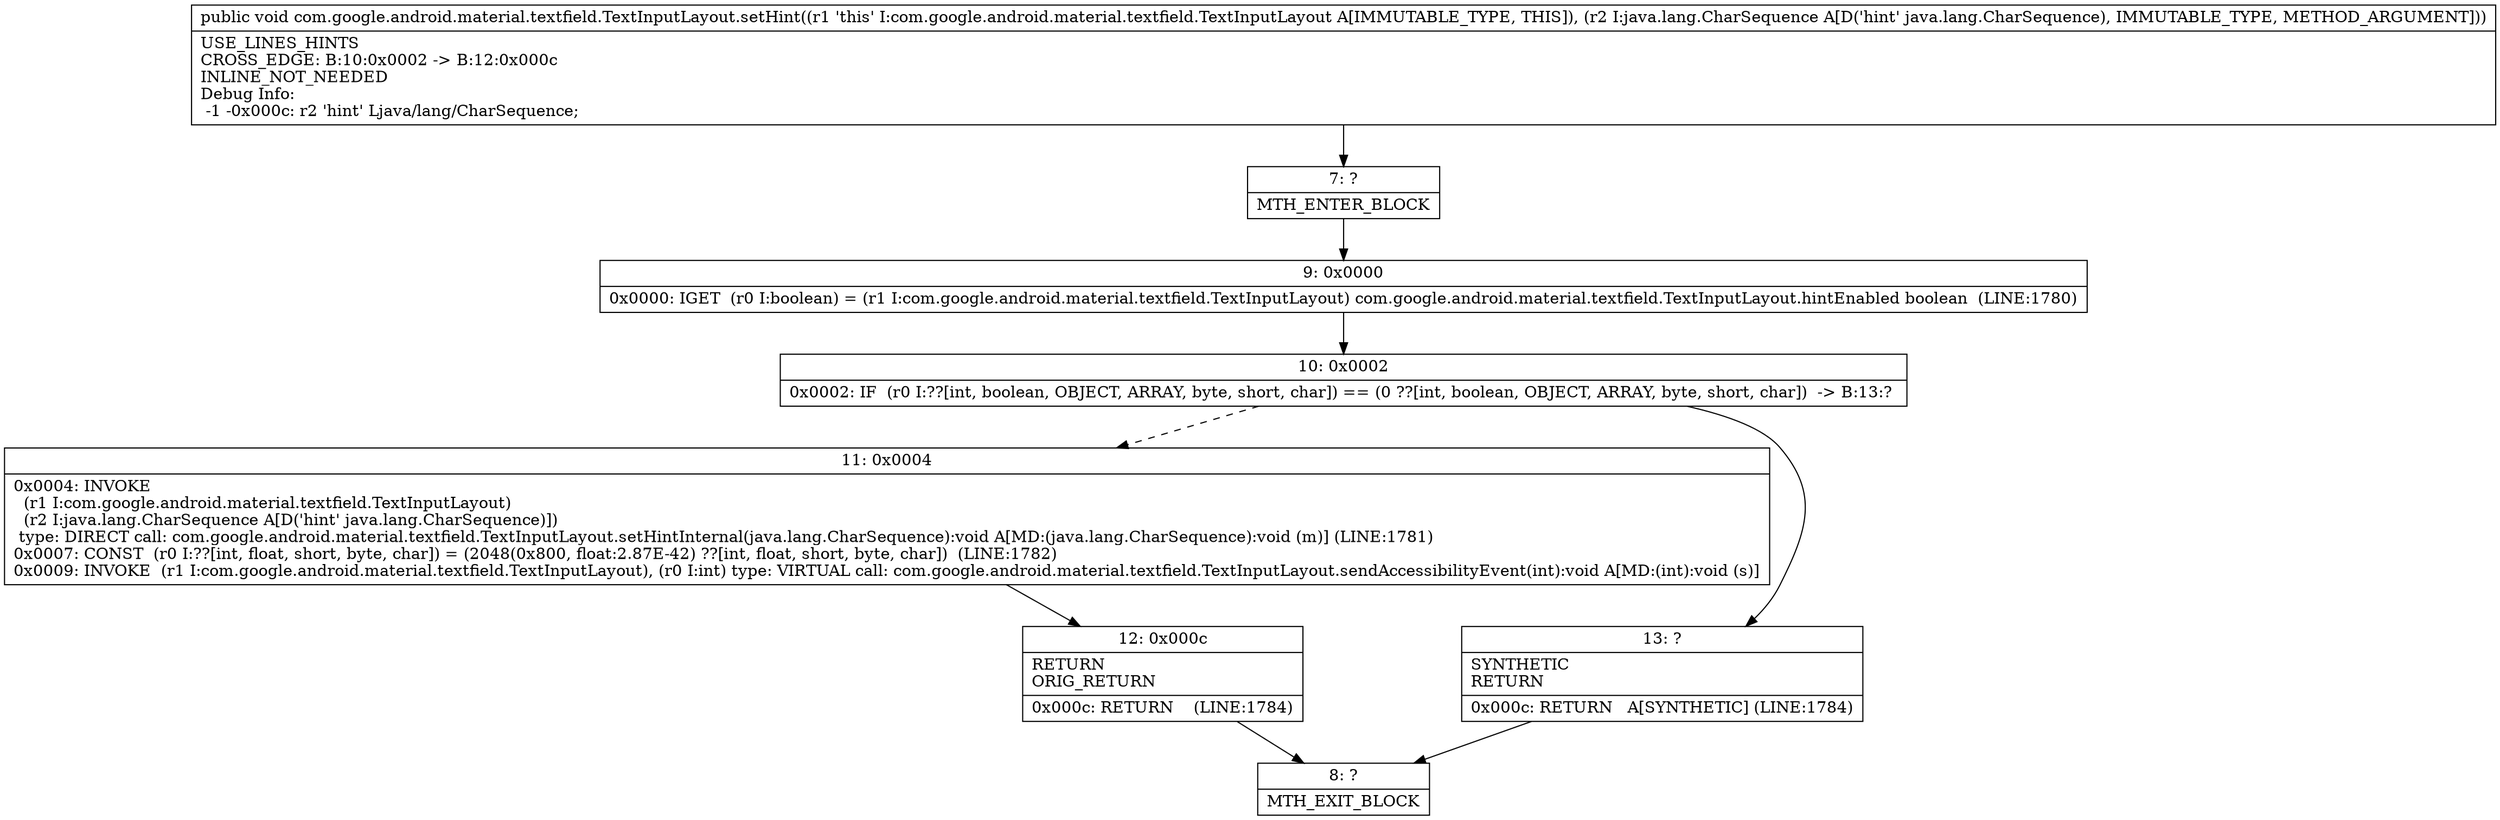 digraph "CFG forcom.google.android.material.textfield.TextInputLayout.setHint(Ljava\/lang\/CharSequence;)V" {
Node_7 [shape=record,label="{7\:\ ?|MTH_ENTER_BLOCK\l}"];
Node_9 [shape=record,label="{9\:\ 0x0000|0x0000: IGET  (r0 I:boolean) = (r1 I:com.google.android.material.textfield.TextInputLayout) com.google.android.material.textfield.TextInputLayout.hintEnabled boolean  (LINE:1780)\l}"];
Node_10 [shape=record,label="{10\:\ 0x0002|0x0002: IF  (r0 I:??[int, boolean, OBJECT, ARRAY, byte, short, char]) == (0 ??[int, boolean, OBJECT, ARRAY, byte, short, char])  \-\> B:13:? \l}"];
Node_11 [shape=record,label="{11\:\ 0x0004|0x0004: INVOKE  \l  (r1 I:com.google.android.material.textfield.TextInputLayout)\l  (r2 I:java.lang.CharSequence A[D('hint' java.lang.CharSequence)])\l type: DIRECT call: com.google.android.material.textfield.TextInputLayout.setHintInternal(java.lang.CharSequence):void A[MD:(java.lang.CharSequence):void (m)] (LINE:1781)\l0x0007: CONST  (r0 I:??[int, float, short, byte, char]) = (2048(0x800, float:2.87E\-42) ??[int, float, short, byte, char])  (LINE:1782)\l0x0009: INVOKE  (r1 I:com.google.android.material.textfield.TextInputLayout), (r0 I:int) type: VIRTUAL call: com.google.android.material.textfield.TextInputLayout.sendAccessibilityEvent(int):void A[MD:(int):void (s)]\l}"];
Node_12 [shape=record,label="{12\:\ 0x000c|RETURN\lORIG_RETURN\l|0x000c: RETURN    (LINE:1784)\l}"];
Node_8 [shape=record,label="{8\:\ ?|MTH_EXIT_BLOCK\l}"];
Node_13 [shape=record,label="{13\:\ ?|SYNTHETIC\lRETURN\l|0x000c: RETURN   A[SYNTHETIC] (LINE:1784)\l}"];
MethodNode[shape=record,label="{public void com.google.android.material.textfield.TextInputLayout.setHint((r1 'this' I:com.google.android.material.textfield.TextInputLayout A[IMMUTABLE_TYPE, THIS]), (r2 I:java.lang.CharSequence A[D('hint' java.lang.CharSequence), IMMUTABLE_TYPE, METHOD_ARGUMENT]))  | USE_LINES_HINTS\lCROSS_EDGE: B:10:0x0002 \-\> B:12:0x000c\lINLINE_NOT_NEEDED\lDebug Info:\l  \-1 \-0x000c: r2 'hint' Ljava\/lang\/CharSequence;\l}"];
MethodNode -> Node_7;Node_7 -> Node_9;
Node_9 -> Node_10;
Node_10 -> Node_11[style=dashed];
Node_10 -> Node_13;
Node_11 -> Node_12;
Node_12 -> Node_8;
Node_13 -> Node_8;
}

